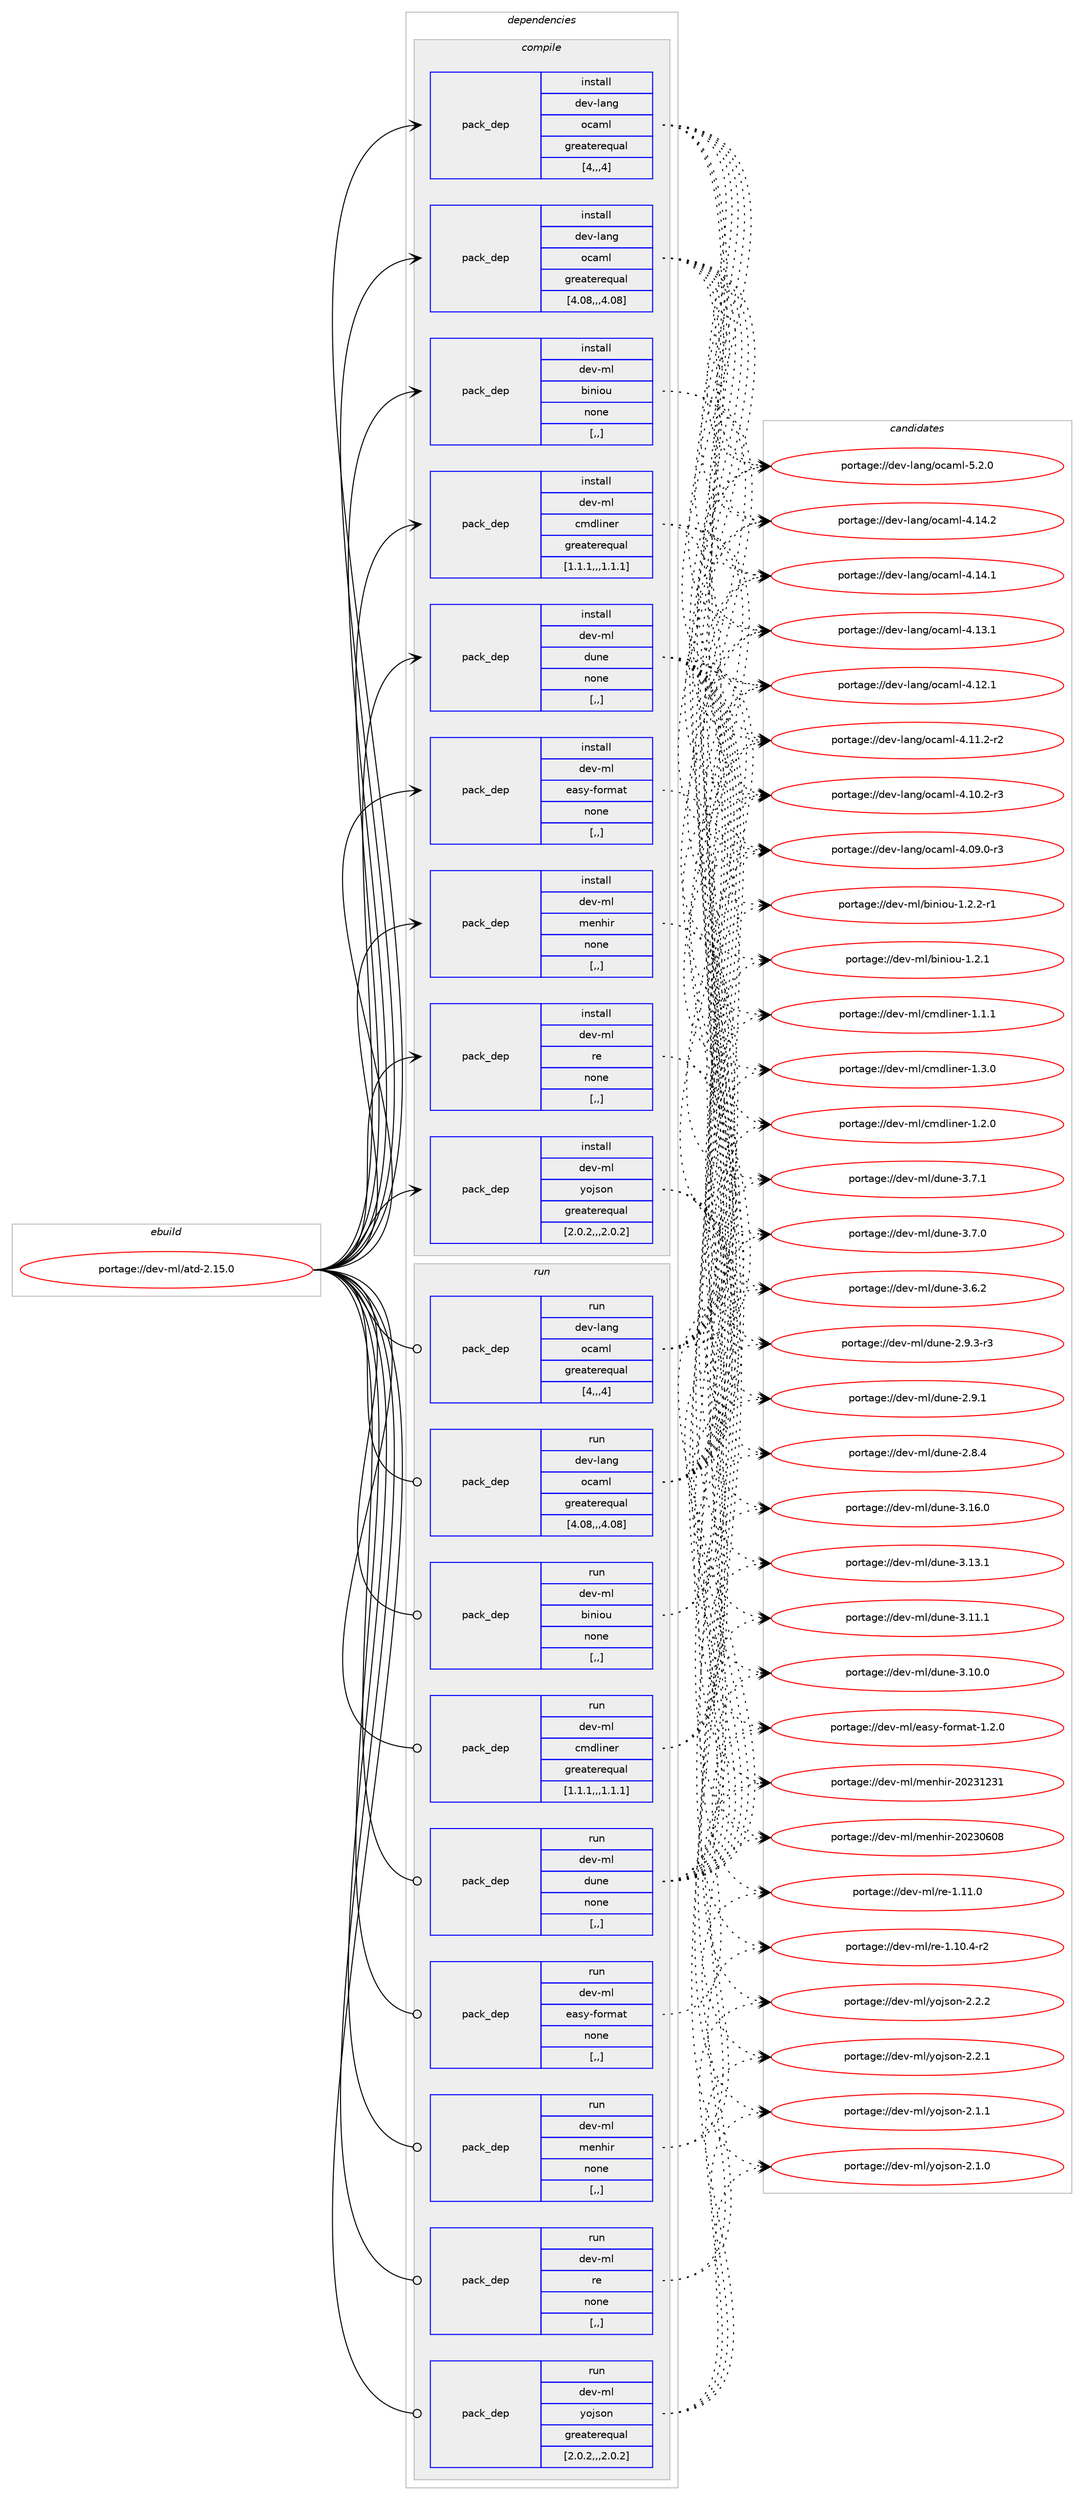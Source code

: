digraph prolog {

# *************
# Graph options
# *************

newrank=true;
concentrate=true;
compound=true;
graph [rankdir=LR,fontname=Helvetica,fontsize=10,ranksep=1.5];#, ranksep=2.5, nodesep=0.2];
edge  [arrowhead=vee];
node  [fontname=Helvetica,fontsize=10];

# **********
# The ebuild
# **********

subgraph cluster_leftcol {
color=gray;
label=<<i>ebuild</i>>;
id [label="portage://dev-ml/atd-2.15.0", color=red, width=4, href="../dev-ml/atd-2.15.0.svg"];
}

# ****************
# The dependencies
# ****************

subgraph cluster_midcol {
color=gray;
label=<<i>dependencies</i>>;
subgraph cluster_compile {
fillcolor="#eeeeee";
style=filled;
label=<<i>compile</i>>;
subgraph pack86362 {
dependency116773 [label=<<TABLE BORDER="0" CELLBORDER="1" CELLSPACING="0" CELLPADDING="4" WIDTH="220"><TR><TD ROWSPAN="6" CELLPADDING="30">pack_dep</TD></TR><TR><TD WIDTH="110">install</TD></TR><TR><TD>dev-lang</TD></TR><TR><TD>ocaml</TD></TR><TR><TD>greaterequal</TD></TR><TR><TD>[4,,,4]</TD></TR></TABLE>>, shape=none, color=blue];
}
id:e -> dependency116773:w [weight=20,style="solid",arrowhead="vee"];
subgraph pack86363 {
dependency116774 [label=<<TABLE BORDER="0" CELLBORDER="1" CELLSPACING="0" CELLPADDING="4" WIDTH="220"><TR><TD ROWSPAN="6" CELLPADDING="30">pack_dep</TD></TR><TR><TD WIDTH="110">install</TD></TR><TR><TD>dev-lang</TD></TR><TR><TD>ocaml</TD></TR><TR><TD>greaterequal</TD></TR><TR><TD>[4.08,,,4.08]</TD></TR></TABLE>>, shape=none, color=blue];
}
id:e -> dependency116774:w [weight=20,style="solid",arrowhead="vee"];
subgraph pack86364 {
dependency116775 [label=<<TABLE BORDER="0" CELLBORDER="1" CELLSPACING="0" CELLPADDING="4" WIDTH="220"><TR><TD ROWSPAN="6" CELLPADDING="30">pack_dep</TD></TR><TR><TD WIDTH="110">install</TD></TR><TR><TD>dev-ml</TD></TR><TR><TD>biniou</TD></TR><TR><TD>none</TD></TR><TR><TD>[,,]</TD></TR></TABLE>>, shape=none, color=blue];
}
id:e -> dependency116775:w [weight=20,style="solid",arrowhead="vee"];
subgraph pack86365 {
dependency116776 [label=<<TABLE BORDER="0" CELLBORDER="1" CELLSPACING="0" CELLPADDING="4" WIDTH="220"><TR><TD ROWSPAN="6" CELLPADDING="30">pack_dep</TD></TR><TR><TD WIDTH="110">install</TD></TR><TR><TD>dev-ml</TD></TR><TR><TD>cmdliner</TD></TR><TR><TD>greaterequal</TD></TR><TR><TD>[1.1.1,,,1.1.1]</TD></TR></TABLE>>, shape=none, color=blue];
}
id:e -> dependency116776:w [weight=20,style="solid",arrowhead="vee"];
subgraph pack86366 {
dependency116777 [label=<<TABLE BORDER="0" CELLBORDER="1" CELLSPACING="0" CELLPADDING="4" WIDTH="220"><TR><TD ROWSPAN="6" CELLPADDING="30">pack_dep</TD></TR><TR><TD WIDTH="110">install</TD></TR><TR><TD>dev-ml</TD></TR><TR><TD>dune</TD></TR><TR><TD>none</TD></TR><TR><TD>[,,]</TD></TR></TABLE>>, shape=none, color=blue];
}
id:e -> dependency116777:w [weight=20,style="solid",arrowhead="vee"];
subgraph pack86367 {
dependency116778 [label=<<TABLE BORDER="0" CELLBORDER="1" CELLSPACING="0" CELLPADDING="4" WIDTH="220"><TR><TD ROWSPAN="6" CELLPADDING="30">pack_dep</TD></TR><TR><TD WIDTH="110">install</TD></TR><TR><TD>dev-ml</TD></TR><TR><TD>easy-format</TD></TR><TR><TD>none</TD></TR><TR><TD>[,,]</TD></TR></TABLE>>, shape=none, color=blue];
}
id:e -> dependency116778:w [weight=20,style="solid",arrowhead="vee"];
subgraph pack86368 {
dependency116779 [label=<<TABLE BORDER="0" CELLBORDER="1" CELLSPACING="0" CELLPADDING="4" WIDTH="220"><TR><TD ROWSPAN="6" CELLPADDING="30">pack_dep</TD></TR><TR><TD WIDTH="110">install</TD></TR><TR><TD>dev-ml</TD></TR><TR><TD>menhir</TD></TR><TR><TD>none</TD></TR><TR><TD>[,,]</TD></TR></TABLE>>, shape=none, color=blue];
}
id:e -> dependency116779:w [weight=20,style="solid",arrowhead="vee"];
subgraph pack86369 {
dependency116780 [label=<<TABLE BORDER="0" CELLBORDER="1" CELLSPACING="0" CELLPADDING="4" WIDTH="220"><TR><TD ROWSPAN="6" CELLPADDING="30">pack_dep</TD></TR><TR><TD WIDTH="110">install</TD></TR><TR><TD>dev-ml</TD></TR><TR><TD>re</TD></TR><TR><TD>none</TD></TR><TR><TD>[,,]</TD></TR></TABLE>>, shape=none, color=blue];
}
id:e -> dependency116780:w [weight=20,style="solid",arrowhead="vee"];
subgraph pack86370 {
dependency116781 [label=<<TABLE BORDER="0" CELLBORDER="1" CELLSPACING="0" CELLPADDING="4" WIDTH="220"><TR><TD ROWSPAN="6" CELLPADDING="30">pack_dep</TD></TR><TR><TD WIDTH="110">install</TD></TR><TR><TD>dev-ml</TD></TR><TR><TD>yojson</TD></TR><TR><TD>greaterequal</TD></TR><TR><TD>[2.0.2,,,2.0.2]</TD></TR></TABLE>>, shape=none, color=blue];
}
id:e -> dependency116781:w [weight=20,style="solid",arrowhead="vee"];
}
subgraph cluster_compileandrun {
fillcolor="#eeeeee";
style=filled;
label=<<i>compile and run</i>>;
}
subgraph cluster_run {
fillcolor="#eeeeee";
style=filled;
label=<<i>run</i>>;
subgraph pack86371 {
dependency116782 [label=<<TABLE BORDER="0" CELLBORDER="1" CELLSPACING="0" CELLPADDING="4" WIDTH="220"><TR><TD ROWSPAN="6" CELLPADDING="30">pack_dep</TD></TR><TR><TD WIDTH="110">run</TD></TR><TR><TD>dev-lang</TD></TR><TR><TD>ocaml</TD></TR><TR><TD>greaterequal</TD></TR><TR><TD>[4,,,4]</TD></TR></TABLE>>, shape=none, color=blue];
}
id:e -> dependency116782:w [weight=20,style="solid",arrowhead="odot"];
subgraph pack86372 {
dependency116783 [label=<<TABLE BORDER="0" CELLBORDER="1" CELLSPACING="0" CELLPADDING="4" WIDTH="220"><TR><TD ROWSPAN="6" CELLPADDING="30">pack_dep</TD></TR><TR><TD WIDTH="110">run</TD></TR><TR><TD>dev-lang</TD></TR><TR><TD>ocaml</TD></TR><TR><TD>greaterequal</TD></TR><TR><TD>[4.08,,,4.08]</TD></TR></TABLE>>, shape=none, color=blue];
}
id:e -> dependency116783:w [weight=20,style="solid",arrowhead="odot"];
subgraph pack86373 {
dependency116784 [label=<<TABLE BORDER="0" CELLBORDER="1" CELLSPACING="0" CELLPADDING="4" WIDTH="220"><TR><TD ROWSPAN="6" CELLPADDING="30">pack_dep</TD></TR><TR><TD WIDTH="110">run</TD></TR><TR><TD>dev-ml</TD></TR><TR><TD>biniou</TD></TR><TR><TD>none</TD></TR><TR><TD>[,,]</TD></TR></TABLE>>, shape=none, color=blue];
}
id:e -> dependency116784:w [weight=20,style="solid",arrowhead="odot"];
subgraph pack86374 {
dependency116785 [label=<<TABLE BORDER="0" CELLBORDER="1" CELLSPACING="0" CELLPADDING="4" WIDTH="220"><TR><TD ROWSPAN="6" CELLPADDING="30">pack_dep</TD></TR><TR><TD WIDTH="110">run</TD></TR><TR><TD>dev-ml</TD></TR><TR><TD>cmdliner</TD></TR><TR><TD>greaterequal</TD></TR><TR><TD>[1.1.1,,,1.1.1]</TD></TR></TABLE>>, shape=none, color=blue];
}
id:e -> dependency116785:w [weight=20,style="solid",arrowhead="odot"];
subgraph pack86375 {
dependency116786 [label=<<TABLE BORDER="0" CELLBORDER="1" CELLSPACING="0" CELLPADDING="4" WIDTH="220"><TR><TD ROWSPAN="6" CELLPADDING="30">pack_dep</TD></TR><TR><TD WIDTH="110">run</TD></TR><TR><TD>dev-ml</TD></TR><TR><TD>dune</TD></TR><TR><TD>none</TD></TR><TR><TD>[,,]</TD></TR></TABLE>>, shape=none, color=blue];
}
id:e -> dependency116786:w [weight=20,style="solid",arrowhead="odot"];
subgraph pack86376 {
dependency116787 [label=<<TABLE BORDER="0" CELLBORDER="1" CELLSPACING="0" CELLPADDING="4" WIDTH="220"><TR><TD ROWSPAN="6" CELLPADDING="30">pack_dep</TD></TR><TR><TD WIDTH="110">run</TD></TR><TR><TD>dev-ml</TD></TR><TR><TD>easy-format</TD></TR><TR><TD>none</TD></TR><TR><TD>[,,]</TD></TR></TABLE>>, shape=none, color=blue];
}
id:e -> dependency116787:w [weight=20,style="solid",arrowhead="odot"];
subgraph pack86377 {
dependency116788 [label=<<TABLE BORDER="0" CELLBORDER="1" CELLSPACING="0" CELLPADDING="4" WIDTH="220"><TR><TD ROWSPAN="6" CELLPADDING="30">pack_dep</TD></TR><TR><TD WIDTH="110">run</TD></TR><TR><TD>dev-ml</TD></TR><TR><TD>menhir</TD></TR><TR><TD>none</TD></TR><TR><TD>[,,]</TD></TR></TABLE>>, shape=none, color=blue];
}
id:e -> dependency116788:w [weight=20,style="solid",arrowhead="odot"];
subgraph pack86378 {
dependency116789 [label=<<TABLE BORDER="0" CELLBORDER="1" CELLSPACING="0" CELLPADDING="4" WIDTH="220"><TR><TD ROWSPAN="6" CELLPADDING="30">pack_dep</TD></TR><TR><TD WIDTH="110">run</TD></TR><TR><TD>dev-ml</TD></TR><TR><TD>re</TD></TR><TR><TD>none</TD></TR><TR><TD>[,,]</TD></TR></TABLE>>, shape=none, color=blue];
}
id:e -> dependency116789:w [weight=20,style="solid",arrowhead="odot"];
subgraph pack86379 {
dependency116790 [label=<<TABLE BORDER="0" CELLBORDER="1" CELLSPACING="0" CELLPADDING="4" WIDTH="220"><TR><TD ROWSPAN="6" CELLPADDING="30">pack_dep</TD></TR><TR><TD WIDTH="110">run</TD></TR><TR><TD>dev-ml</TD></TR><TR><TD>yojson</TD></TR><TR><TD>greaterequal</TD></TR><TR><TD>[2.0.2,,,2.0.2]</TD></TR></TABLE>>, shape=none, color=blue];
}
id:e -> dependency116790:w [weight=20,style="solid",arrowhead="odot"];
}
}

# **************
# The candidates
# **************

subgraph cluster_choices {
rank=same;
color=gray;
label=<<i>candidates</i>>;

subgraph choice86362 {
color=black;
nodesep=1;
choice1001011184510897110103471119997109108455346504648 [label="portage://dev-lang/ocaml-5.2.0", color=red, width=4,href="../dev-lang/ocaml-5.2.0.svg"];
choice100101118451089711010347111999710910845524649524650 [label="portage://dev-lang/ocaml-4.14.2", color=red, width=4,href="../dev-lang/ocaml-4.14.2.svg"];
choice100101118451089711010347111999710910845524649524649 [label="portage://dev-lang/ocaml-4.14.1", color=red, width=4,href="../dev-lang/ocaml-4.14.1.svg"];
choice100101118451089711010347111999710910845524649514649 [label="portage://dev-lang/ocaml-4.13.1", color=red, width=4,href="../dev-lang/ocaml-4.13.1.svg"];
choice100101118451089711010347111999710910845524649504649 [label="portage://dev-lang/ocaml-4.12.1", color=red, width=4,href="../dev-lang/ocaml-4.12.1.svg"];
choice1001011184510897110103471119997109108455246494946504511450 [label="portage://dev-lang/ocaml-4.11.2-r2", color=red, width=4,href="../dev-lang/ocaml-4.11.2-r2.svg"];
choice1001011184510897110103471119997109108455246494846504511451 [label="portage://dev-lang/ocaml-4.10.2-r3", color=red, width=4,href="../dev-lang/ocaml-4.10.2-r3.svg"];
choice1001011184510897110103471119997109108455246485746484511451 [label="portage://dev-lang/ocaml-4.09.0-r3", color=red, width=4,href="../dev-lang/ocaml-4.09.0-r3.svg"];
dependency116773:e -> choice1001011184510897110103471119997109108455346504648:w [style=dotted,weight="100"];
dependency116773:e -> choice100101118451089711010347111999710910845524649524650:w [style=dotted,weight="100"];
dependency116773:e -> choice100101118451089711010347111999710910845524649524649:w [style=dotted,weight="100"];
dependency116773:e -> choice100101118451089711010347111999710910845524649514649:w [style=dotted,weight="100"];
dependency116773:e -> choice100101118451089711010347111999710910845524649504649:w [style=dotted,weight="100"];
dependency116773:e -> choice1001011184510897110103471119997109108455246494946504511450:w [style=dotted,weight="100"];
dependency116773:e -> choice1001011184510897110103471119997109108455246494846504511451:w [style=dotted,weight="100"];
dependency116773:e -> choice1001011184510897110103471119997109108455246485746484511451:w [style=dotted,weight="100"];
}
subgraph choice86363 {
color=black;
nodesep=1;
choice1001011184510897110103471119997109108455346504648 [label="portage://dev-lang/ocaml-5.2.0", color=red, width=4,href="../dev-lang/ocaml-5.2.0.svg"];
choice100101118451089711010347111999710910845524649524650 [label="portage://dev-lang/ocaml-4.14.2", color=red, width=4,href="../dev-lang/ocaml-4.14.2.svg"];
choice100101118451089711010347111999710910845524649524649 [label="portage://dev-lang/ocaml-4.14.1", color=red, width=4,href="../dev-lang/ocaml-4.14.1.svg"];
choice100101118451089711010347111999710910845524649514649 [label="portage://dev-lang/ocaml-4.13.1", color=red, width=4,href="../dev-lang/ocaml-4.13.1.svg"];
choice100101118451089711010347111999710910845524649504649 [label="portage://dev-lang/ocaml-4.12.1", color=red, width=4,href="../dev-lang/ocaml-4.12.1.svg"];
choice1001011184510897110103471119997109108455246494946504511450 [label="portage://dev-lang/ocaml-4.11.2-r2", color=red, width=4,href="../dev-lang/ocaml-4.11.2-r2.svg"];
choice1001011184510897110103471119997109108455246494846504511451 [label="portage://dev-lang/ocaml-4.10.2-r3", color=red, width=4,href="../dev-lang/ocaml-4.10.2-r3.svg"];
choice1001011184510897110103471119997109108455246485746484511451 [label="portage://dev-lang/ocaml-4.09.0-r3", color=red, width=4,href="../dev-lang/ocaml-4.09.0-r3.svg"];
dependency116774:e -> choice1001011184510897110103471119997109108455346504648:w [style=dotted,weight="100"];
dependency116774:e -> choice100101118451089711010347111999710910845524649524650:w [style=dotted,weight="100"];
dependency116774:e -> choice100101118451089711010347111999710910845524649524649:w [style=dotted,weight="100"];
dependency116774:e -> choice100101118451089711010347111999710910845524649514649:w [style=dotted,weight="100"];
dependency116774:e -> choice100101118451089711010347111999710910845524649504649:w [style=dotted,weight="100"];
dependency116774:e -> choice1001011184510897110103471119997109108455246494946504511450:w [style=dotted,weight="100"];
dependency116774:e -> choice1001011184510897110103471119997109108455246494846504511451:w [style=dotted,weight="100"];
dependency116774:e -> choice1001011184510897110103471119997109108455246485746484511451:w [style=dotted,weight="100"];
}
subgraph choice86364 {
color=black;
nodesep=1;
choice1001011184510910847981051101051111174549465046504511449 [label="portage://dev-ml/biniou-1.2.2-r1", color=red, width=4,href="../dev-ml/biniou-1.2.2-r1.svg"];
choice100101118451091084798105110105111117454946504649 [label="portage://dev-ml/biniou-1.2.1", color=red, width=4,href="../dev-ml/biniou-1.2.1.svg"];
dependency116775:e -> choice1001011184510910847981051101051111174549465046504511449:w [style=dotted,weight="100"];
dependency116775:e -> choice100101118451091084798105110105111117454946504649:w [style=dotted,weight="100"];
}
subgraph choice86365 {
color=black;
nodesep=1;
choice100101118451091084799109100108105110101114454946514648 [label="portage://dev-ml/cmdliner-1.3.0", color=red, width=4,href="../dev-ml/cmdliner-1.3.0.svg"];
choice100101118451091084799109100108105110101114454946504648 [label="portage://dev-ml/cmdliner-1.2.0", color=red, width=4,href="../dev-ml/cmdliner-1.2.0.svg"];
choice100101118451091084799109100108105110101114454946494649 [label="portage://dev-ml/cmdliner-1.1.1", color=red, width=4,href="../dev-ml/cmdliner-1.1.1.svg"];
dependency116776:e -> choice100101118451091084799109100108105110101114454946514648:w [style=dotted,weight="100"];
dependency116776:e -> choice100101118451091084799109100108105110101114454946504648:w [style=dotted,weight="100"];
dependency116776:e -> choice100101118451091084799109100108105110101114454946494649:w [style=dotted,weight="100"];
}
subgraph choice86366 {
color=black;
nodesep=1;
choice100101118451091084710011711010145514649544648 [label="portage://dev-ml/dune-3.16.0", color=red, width=4,href="../dev-ml/dune-3.16.0.svg"];
choice100101118451091084710011711010145514649514649 [label="portage://dev-ml/dune-3.13.1", color=red, width=4,href="../dev-ml/dune-3.13.1.svg"];
choice100101118451091084710011711010145514649494649 [label="portage://dev-ml/dune-3.11.1", color=red, width=4,href="../dev-ml/dune-3.11.1.svg"];
choice100101118451091084710011711010145514649484648 [label="portage://dev-ml/dune-3.10.0", color=red, width=4,href="../dev-ml/dune-3.10.0.svg"];
choice1001011184510910847100117110101455146554649 [label="portage://dev-ml/dune-3.7.1", color=red, width=4,href="../dev-ml/dune-3.7.1.svg"];
choice1001011184510910847100117110101455146554648 [label="portage://dev-ml/dune-3.7.0", color=red, width=4,href="../dev-ml/dune-3.7.0.svg"];
choice1001011184510910847100117110101455146544650 [label="portage://dev-ml/dune-3.6.2", color=red, width=4,href="../dev-ml/dune-3.6.2.svg"];
choice10010111845109108471001171101014550465746514511451 [label="portage://dev-ml/dune-2.9.3-r3", color=red, width=4,href="../dev-ml/dune-2.9.3-r3.svg"];
choice1001011184510910847100117110101455046574649 [label="portage://dev-ml/dune-2.9.1", color=red, width=4,href="../dev-ml/dune-2.9.1.svg"];
choice1001011184510910847100117110101455046564652 [label="portage://dev-ml/dune-2.8.4", color=red, width=4,href="../dev-ml/dune-2.8.4.svg"];
dependency116777:e -> choice100101118451091084710011711010145514649544648:w [style=dotted,weight="100"];
dependency116777:e -> choice100101118451091084710011711010145514649514649:w [style=dotted,weight="100"];
dependency116777:e -> choice100101118451091084710011711010145514649494649:w [style=dotted,weight="100"];
dependency116777:e -> choice100101118451091084710011711010145514649484648:w [style=dotted,weight="100"];
dependency116777:e -> choice1001011184510910847100117110101455146554649:w [style=dotted,weight="100"];
dependency116777:e -> choice1001011184510910847100117110101455146554648:w [style=dotted,weight="100"];
dependency116777:e -> choice1001011184510910847100117110101455146544650:w [style=dotted,weight="100"];
dependency116777:e -> choice10010111845109108471001171101014550465746514511451:w [style=dotted,weight="100"];
dependency116777:e -> choice1001011184510910847100117110101455046574649:w [style=dotted,weight="100"];
dependency116777:e -> choice1001011184510910847100117110101455046564652:w [style=dotted,weight="100"];
}
subgraph choice86367 {
color=black;
nodesep=1;
choice1001011184510910847101971151214510211111410997116454946504648 [label="portage://dev-ml/easy-format-1.2.0", color=red, width=4,href="../dev-ml/easy-format-1.2.0.svg"];
dependency116778:e -> choice1001011184510910847101971151214510211111410997116454946504648:w [style=dotted,weight="100"];
}
subgraph choice86368 {
color=black;
nodesep=1;
choice1001011184510910847109101110104105114455048505149505149 [label="portage://dev-ml/menhir-20231231", color=red, width=4,href="../dev-ml/menhir-20231231.svg"];
choice1001011184510910847109101110104105114455048505148544856 [label="portage://dev-ml/menhir-20230608", color=red, width=4,href="../dev-ml/menhir-20230608.svg"];
dependency116779:e -> choice1001011184510910847109101110104105114455048505149505149:w [style=dotted,weight="100"];
dependency116779:e -> choice1001011184510910847109101110104105114455048505148544856:w [style=dotted,weight="100"];
}
subgraph choice86369 {
color=black;
nodesep=1;
choice100101118451091084711410145494649494648 [label="portage://dev-ml/re-1.11.0", color=red, width=4,href="../dev-ml/re-1.11.0.svg"];
choice1001011184510910847114101454946494846524511450 [label="portage://dev-ml/re-1.10.4-r2", color=red, width=4,href="../dev-ml/re-1.10.4-r2.svg"];
dependency116780:e -> choice100101118451091084711410145494649494648:w [style=dotted,weight="100"];
dependency116780:e -> choice1001011184510910847114101454946494846524511450:w [style=dotted,weight="100"];
}
subgraph choice86370 {
color=black;
nodesep=1;
choice1001011184510910847121111106115111110455046504650 [label="portage://dev-ml/yojson-2.2.2", color=red, width=4,href="../dev-ml/yojson-2.2.2.svg"];
choice1001011184510910847121111106115111110455046504649 [label="portage://dev-ml/yojson-2.2.1", color=red, width=4,href="../dev-ml/yojson-2.2.1.svg"];
choice1001011184510910847121111106115111110455046494649 [label="portage://dev-ml/yojson-2.1.1", color=red, width=4,href="../dev-ml/yojson-2.1.1.svg"];
choice1001011184510910847121111106115111110455046494648 [label="portage://dev-ml/yojson-2.1.0", color=red, width=4,href="../dev-ml/yojson-2.1.0.svg"];
dependency116781:e -> choice1001011184510910847121111106115111110455046504650:w [style=dotted,weight="100"];
dependency116781:e -> choice1001011184510910847121111106115111110455046504649:w [style=dotted,weight="100"];
dependency116781:e -> choice1001011184510910847121111106115111110455046494649:w [style=dotted,weight="100"];
dependency116781:e -> choice1001011184510910847121111106115111110455046494648:w [style=dotted,weight="100"];
}
subgraph choice86371 {
color=black;
nodesep=1;
choice1001011184510897110103471119997109108455346504648 [label="portage://dev-lang/ocaml-5.2.0", color=red, width=4,href="../dev-lang/ocaml-5.2.0.svg"];
choice100101118451089711010347111999710910845524649524650 [label="portage://dev-lang/ocaml-4.14.2", color=red, width=4,href="../dev-lang/ocaml-4.14.2.svg"];
choice100101118451089711010347111999710910845524649524649 [label="portage://dev-lang/ocaml-4.14.1", color=red, width=4,href="../dev-lang/ocaml-4.14.1.svg"];
choice100101118451089711010347111999710910845524649514649 [label="portage://dev-lang/ocaml-4.13.1", color=red, width=4,href="../dev-lang/ocaml-4.13.1.svg"];
choice100101118451089711010347111999710910845524649504649 [label="portage://dev-lang/ocaml-4.12.1", color=red, width=4,href="../dev-lang/ocaml-4.12.1.svg"];
choice1001011184510897110103471119997109108455246494946504511450 [label="portage://dev-lang/ocaml-4.11.2-r2", color=red, width=4,href="../dev-lang/ocaml-4.11.2-r2.svg"];
choice1001011184510897110103471119997109108455246494846504511451 [label="portage://dev-lang/ocaml-4.10.2-r3", color=red, width=4,href="../dev-lang/ocaml-4.10.2-r3.svg"];
choice1001011184510897110103471119997109108455246485746484511451 [label="portage://dev-lang/ocaml-4.09.0-r3", color=red, width=4,href="../dev-lang/ocaml-4.09.0-r3.svg"];
dependency116782:e -> choice1001011184510897110103471119997109108455346504648:w [style=dotted,weight="100"];
dependency116782:e -> choice100101118451089711010347111999710910845524649524650:w [style=dotted,weight="100"];
dependency116782:e -> choice100101118451089711010347111999710910845524649524649:w [style=dotted,weight="100"];
dependency116782:e -> choice100101118451089711010347111999710910845524649514649:w [style=dotted,weight="100"];
dependency116782:e -> choice100101118451089711010347111999710910845524649504649:w [style=dotted,weight="100"];
dependency116782:e -> choice1001011184510897110103471119997109108455246494946504511450:w [style=dotted,weight="100"];
dependency116782:e -> choice1001011184510897110103471119997109108455246494846504511451:w [style=dotted,weight="100"];
dependency116782:e -> choice1001011184510897110103471119997109108455246485746484511451:w [style=dotted,weight="100"];
}
subgraph choice86372 {
color=black;
nodesep=1;
choice1001011184510897110103471119997109108455346504648 [label="portage://dev-lang/ocaml-5.2.0", color=red, width=4,href="../dev-lang/ocaml-5.2.0.svg"];
choice100101118451089711010347111999710910845524649524650 [label="portage://dev-lang/ocaml-4.14.2", color=red, width=4,href="../dev-lang/ocaml-4.14.2.svg"];
choice100101118451089711010347111999710910845524649524649 [label="portage://dev-lang/ocaml-4.14.1", color=red, width=4,href="../dev-lang/ocaml-4.14.1.svg"];
choice100101118451089711010347111999710910845524649514649 [label="portage://dev-lang/ocaml-4.13.1", color=red, width=4,href="../dev-lang/ocaml-4.13.1.svg"];
choice100101118451089711010347111999710910845524649504649 [label="portage://dev-lang/ocaml-4.12.1", color=red, width=4,href="../dev-lang/ocaml-4.12.1.svg"];
choice1001011184510897110103471119997109108455246494946504511450 [label="portage://dev-lang/ocaml-4.11.2-r2", color=red, width=4,href="../dev-lang/ocaml-4.11.2-r2.svg"];
choice1001011184510897110103471119997109108455246494846504511451 [label="portage://dev-lang/ocaml-4.10.2-r3", color=red, width=4,href="../dev-lang/ocaml-4.10.2-r3.svg"];
choice1001011184510897110103471119997109108455246485746484511451 [label="portage://dev-lang/ocaml-4.09.0-r3", color=red, width=4,href="../dev-lang/ocaml-4.09.0-r3.svg"];
dependency116783:e -> choice1001011184510897110103471119997109108455346504648:w [style=dotted,weight="100"];
dependency116783:e -> choice100101118451089711010347111999710910845524649524650:w [style=dotted,weight="100"];
dependency116783:e -> choice100101118451089711010347111999710910845524649524649:w [style=dotted,weight="100"];
dependency116783:e -> choice100101118451089711010347111999710910845524649514649:w [style=dotted,weight="100"];
dependency116783:e -> choice100101118451089711010347111999710910845524649504649:w [style=dotted,weight="100"];
dependency116783:e -> choice1001011184510897110103471119997109108455246494946504511450:w [style=dotted,weight="100"];
dependency116783:e -> choice1001011184510897110103471119997109108455246494846504511451:w [style=dotted,weight="100"];
dependency116783:e -> choice1001011184510897110103471119997109108455246485746484511451:w [style=dotted,weight="100"];
}
subgraph choice86373 {
color=black;
nodesep=1;
choice1001011184510910847981051101051111174549465046504511449 [label="portage://dev-ml/biniou-1.2.2-r1", color=red, width=4,href="../dev-ml/biniou-1.2.2-r1.svg"];
choice100101118451091084798105110105111117454946504649 [label="portage://dev-ml/biniou-1.2.1", color=red, width=4,href="../dev-ml/biniou-1.2.1.svg"];
dependency116784:e -> choice1001011184510910847981051101051111174549465046504511449:w [style=dotted,weight="100"];
dependency116784:e -> choice100101118451091084798105110105111117454946504649:w [style=dotted,weight="100"];
}
subgraph choice86374 {
color=black;
nodesep=1;
choice100101118451091084799109100108105110101114454946514648 [label="portage://dev-ml/cmdliner-1.3.0", color=red, width=4,href="../dev-ml/cmdliner-1.3.0.svg"];
choice100101118451091084799109100108105110101114454946504648 [label="portage://dev-ml/cmdliner-1.2.0", color=red, width=4,href="../dev-ml/cmdliner-1.2.0.svg"];
choice100101118451091084799109100108105110101114454946494649 [label="portage://dev-ml/cmdliner-1.1.1", color=red, width=4,href="../dev-ml/cmdliner-1.1.1.svg"];
dependency116785:e -> choice100101118451091084799109100108105110101114454946514648:w [style=dotted,weight="100"];
dependency116785:e -> choice100101118451091084799109100108105110101114454946504648:w [style=dotted,weight="100"];
dependency116785:e -> choice100101118451091084799109100108105110101114454946494649:w [style=dotted,weight="100"];
}
subgraph choice86375 {
color=black;
nodesep=1;
choice100101118451091084710011711010145514649544648 [label="portage://dev-ml/dune-3.16.0", color=red, width=4,href="../dev-ml/dune-3.16.0.svg"];
choice100101118451091084710011711010145514649514649 [label="portage://dev-ml/dune-3.13.1", color=red, width=4,href="../dev-ml/dune-3.13.1.svg"];
choice100101118451091084710011711010145514649494649 [label="portage://dev-ml/dune-3.11.1", color=red, width=4,href="../dev-ml/dune-3.11.1.svg"];
choice100101118451091084710011711010145514649484648 [label="portage://dev-ml/dune-3.10.0", color=red, width=4,href="../dev-ml/dune-3.10.0.svg"];
choice1001011184510910847100117110101455146554649 [label="portage://dev-ml/dune-3.7.1", color=red, width=4,href="../dev-ml/dune-3.7.1.svg"];
choice1001011184510910847100117110101455146554648 [label="portage://dev-ml/dune-3.7.0", color=red, width=4,href="../dev-ml/dune-3.7.0.svg"];
choice1001011184510910847100117110101455146544650 [label="portage://dev-ml/dune-3.6.2", color=red, width=4,href="../dev-ml/dune-3.6.2.svg"];
choice10010111845109108471001171101014550465746514511451 [label="portage://dev-ml/dune-2.9.3-r3", color=red, width=4,href="../dev-ml/dune-2.9.3-r3.svg"];
choice1001011184510910847100117110101455046574649 [label="portage://dev-ml/dune-2.9.1", color=red, width=4,href="../dev-ml/dune-2.9.1.svg"];
choice1001011184510910847100117110101455046564652 [label="portage://dev-ml/dune-2.8.4", color=red, width=4,href="../dev-ml/dune-2.8.4.svg"];
dependency116786:e -> choice100101118451091084710011711010145514649544648:w [style=dotted,weight="100"];
dependency116786:e -> choice100101118451091084710011711010145514649514649:w [style=dotted,weight="100"];
dependency116786:e -> choice100101118451091084710011711010145514649494649:w [style=dotted,weight="100"];
dependency116786:e -> choice100101118451091084710011711010145514649484648:w [style=dotted,weight="100"];
dependency116786:e -> choice1001011184510910847100117110101455146554649:w [style=dotted,weight="100"];
dependency116786:e -> choice1001011184510910847100117110101455146554648:w [style=dotted,weight="100"];
dependency116786:e -> choice1001011184510910847100117110101455146544650:w [style=dotted,weight="100"];
dependency116786:e -> choice10010111845109108471001171101014550465746514511451:w [style=dotted,weight="100"];
dependency116786:e -> choice1001011184510910847100117110101455046574649:w [style=dotted,weight="100"];
dependency116786:e -> choice1001011184510910847100117110101455046564652:w [style=dotted,weight="100"];
}
subgraph choice86376 {
color=black;
nodesep=1;
choice1001011184510910847101971151214510211111410997116454946504648 [label="portage://dev-ml/easy-format-1.2.0", color=red, width=4,href="../dev-ml/easy-format-1.2.0.svg"];
dependency116787:e -> choice1001011184510910847101971151214510211111410997116454946504648:w [style=dotted,weight="100"];
}
subgraph choice86377 {
color=black;
nodesep=1;
choice1001011184510910847109101110104105114455048505149505149 [label="portage://dev-ml/menhir-20231231", color=red, width=4,href="../dev-ml/menhir-20231231.svg"];
choice1001011184510910847109101110104105114455048505148544856 [label="portage://dev-ml/menhir-20230608", color=red, width=4,href="../dev-ml/menhir-20230608.svg"];
dependency116788:e -> choice1001011184510910847109101110104105114455048505149505149:w [style=dotted,weight="100"];
dependency116788:e -> choice1001011184510910847109101110104105114455048505148544856:w [style=dotted,weight="100"];
}
subgraph choice86378 {
color=black;
nodesep=1;
choice100101118451091084711410145494649494648 [label="portage://dev-ml/re-1.11.0", color=red, width=4,href="../dev-ml/re-1.11.0.svg"];
choice1001011184510910847114101454946494846524511450 [label="portage://dev-ml/re-1.10.4-r2", color=red, width=4,href="../dev-ml/re-1.10.4-r2.svg"];
dependency116789:e -> choice100101118451091084711410145494649494648:w [style=dotted,weight="100"];
dependency116789:e -> choice1001011184510910847114101454946494846524511450:w [style=dotted,weight="100"];
}
subgraph choice86379 {
color=black;
nodesep=1;
choice1001011184510910847121111106115111110455046504650 [label="portage://dev-ml/yojson-2.2.2", color=red, width=4,href="../dev-ml/yojson-2.2.2.svg"];
choice1001011184510910847121111106115111110455046504649 [label="portage://dev-ml/yojson-2.2.1", color=red, width=4,href="../dev-ml/yojson-2.2.1.svg"];
choice1001011184510910847121111106115111110455046494649 [label="portage://dev-ml/yojson-2.1.1", color=red, width=4,href="../dev-ml/yojson-2.1.1.svg"];
choice1001011184510910847121111106115111110455046494648 [label="portage://dev-ml/yojson-2.1.0", color=red, width=4,href="../dev-ml/yojson-2.1.0.svg"];
dependency116790:e -> choice1001011184510910847121111106115111110455046504650:w [style=dotted,weight="100"];
dependency116790:e -> choice1001011184510910847121111106115111110455046504649:w [style=dotted,weight="100"];
dependency116790:e -> choice1001011184510910847121111106115111110455046494649:w [style=dotted,weight="100"];
dependency116790:e -> choice1001011184510910847121111106115111110455046494648:w [style=dotted,weight="100"];
}
}

}
